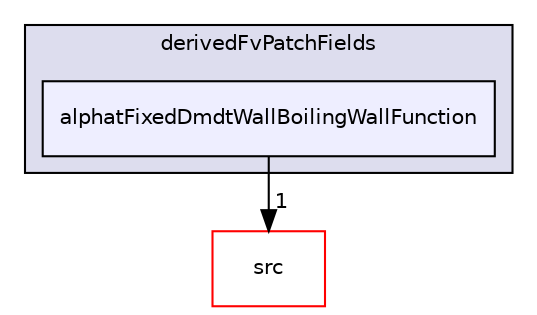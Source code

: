 digraph "applications/solvers/multiphase/reactingEulerFoam/reactingTwoPhaseEulerFoam/twoPhaseCompressibleTurbulenceModels/derivedFvPatchFields/alphatFixedDmdtWallBoilingWallFunction" {
  bgcolor=transparent;
  compound=true
  node [ fontsize="10", fontname="Helvetica"];
  edge [ labelfontsize="10", labelfontname="Helvetica"];
  subgraph clusterdir_b88983e2aa3a6d17224874e7059ed949 {
    graph [ bgcolor="#ddddee", pencolor="black", label="derivedFvPatchFields" fontname="Helvetica", fontsize="10", URL="dir_b88983e2aa3a6d17224874e7059ed949.html"]
  dir_ddd911201c90136ceba78edce7702760 [shape=box, label="alphatFixedDmdtWallBoilingWallFunction", style="filled", fillcolor="#eeeeff", pencolor="black", URL="dir_ddd911201c90136ceba78edce7702760.html"];
  }
  dir_68267d1309a1af8e8297ef4c3efbcdba [shape=box label="src" color="red" URL="dir_68267d1309a1af8e8297ef4c3efbcdba.html"];
  dir_ddd911201c90136ceba78edce7702760->dir_68267d1309a1af8e8297ef4c3efbcdba [headlabel="1", labeldistance=1.5 headhref="dir_000363_000722.html"];
}
